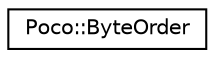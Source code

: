digraph "Graphical Class Hierarchy"
{
 // LATEX_PDF_SIZE
  edge [fontname="Helvetica",fontsize="10",labelfontname="Helvetica",labelfontsize="10"];
  node [fontname="Helvetica",fontsize="10",shape=record];
  rankdir="LR";
  Node0 [label="Poco::ByteOrder",height=0.2,width=0.4,color="black", fillcolor="white", style="filled",URL="$classPoco_1_1ByteOrder.html",tooltip=" "];
}
